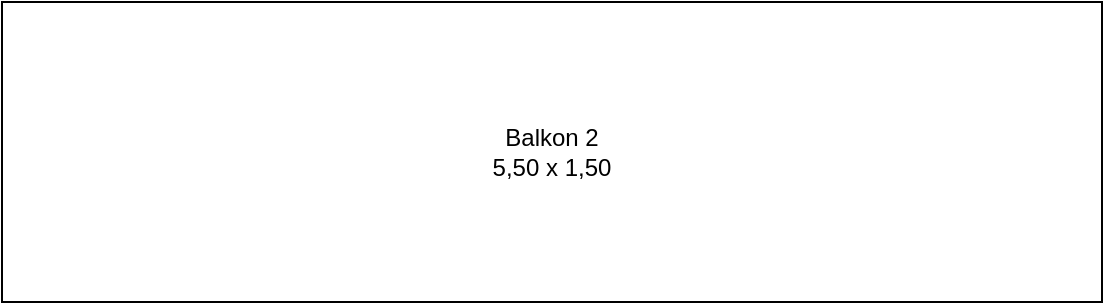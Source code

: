 <mxfile version="16.6.4" type="github">
  <diagram id="x4D1VCqMgWrumJZZSV6a" name="Page-1">
    <mxGraphModel dx="782" dy="506" grid="1" gridSize="10" guides="1" tooltips="1" connect="1" arrows="1" fold="1" page="1" pageScale="1" pageWidth="827" pageHeight="1169" math="0" shadow="0">
      <root>
        <mxCell id="0" />
        <mxCell id="1" parent="0" />
        <mxCell id="Epx0k1iLO2p1jrAOjDLe-1" value="Balkon 2&lt;br&gt;5,50 x 1,50" style="rounded=0;whiteSpace=wrap;html=1;" vertex="1" parent="1">
          <mxGeometry x="110" y="300" width="550" height="150" as="geometry" />
        </mxCell>
      </root>
    </mxGraphModel>
  </diagram>
</mxfile>
